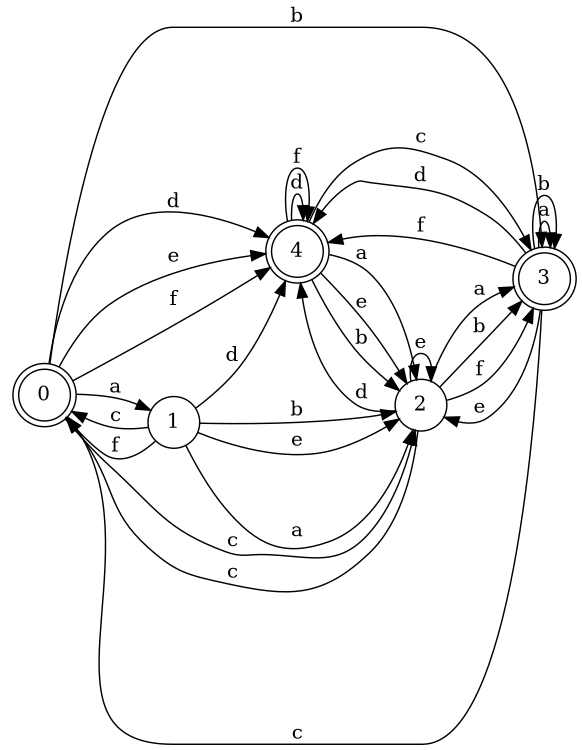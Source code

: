 digraph n4_7 {
__start0 [label="" shape="none"];

rankdir=LR;
size="8,5";

s0 [style="rounded,filled", color="black", fillcolor="white" shape="doublecircle", label="0"];
s1 [style="filled", color="black", fillcolor="white" shape="circle", label="1"];
s2 [style="filled", color="black", fillcolor="white" shape="circle", label="2"];
s3 [style="rounded,filled", color="black", fillcolor="white" shape="doublecircle", label="3"];
s4 [style="rounded,filled", color="black", fillcolor="white" shape="doublecircle", label="4"];
s0 -> s1 [label="a"];
s0 -> s3 [label="b"];
s0 -> s2 [label="c"];
s0 -> s4 [label="d"];
s0 -> s4 [label="e"];
s0 -> s4 [label="f"];
s1 -> s2 [label="a"];
s1 -> s2 [label="b"];
s1 -> s0 [label="c"];
s1 -> s4 [label="d"];
s1 -> s2 [label="e"];
s1 -> s0 [label="f"];
s2 -> s3 [label="a"];
s2 -> s3 [label="b"];
s2 -> s0 [label="c"];
s2 -> s4 [label="d"];
s2 -> s2 [label="e"];
s2 -> s3 [label="f"];
s3 -> s3 [label="a"];
s3 -> s3 [label="b"];
s3 -> s0 [label="c"];
s3 -> s4 [label="d"];
s3 -> s2 [label="e"];
s3 -> s4 [label="f"];
s4 -> s2 [label="a"];
s4 -> s2 [label="b"];
s4 -> s3 [label="c"];
s4 -> s4 [label="d"];
s4 -> s2 [label="e"];
s4 -> s4 [label="f"];

}